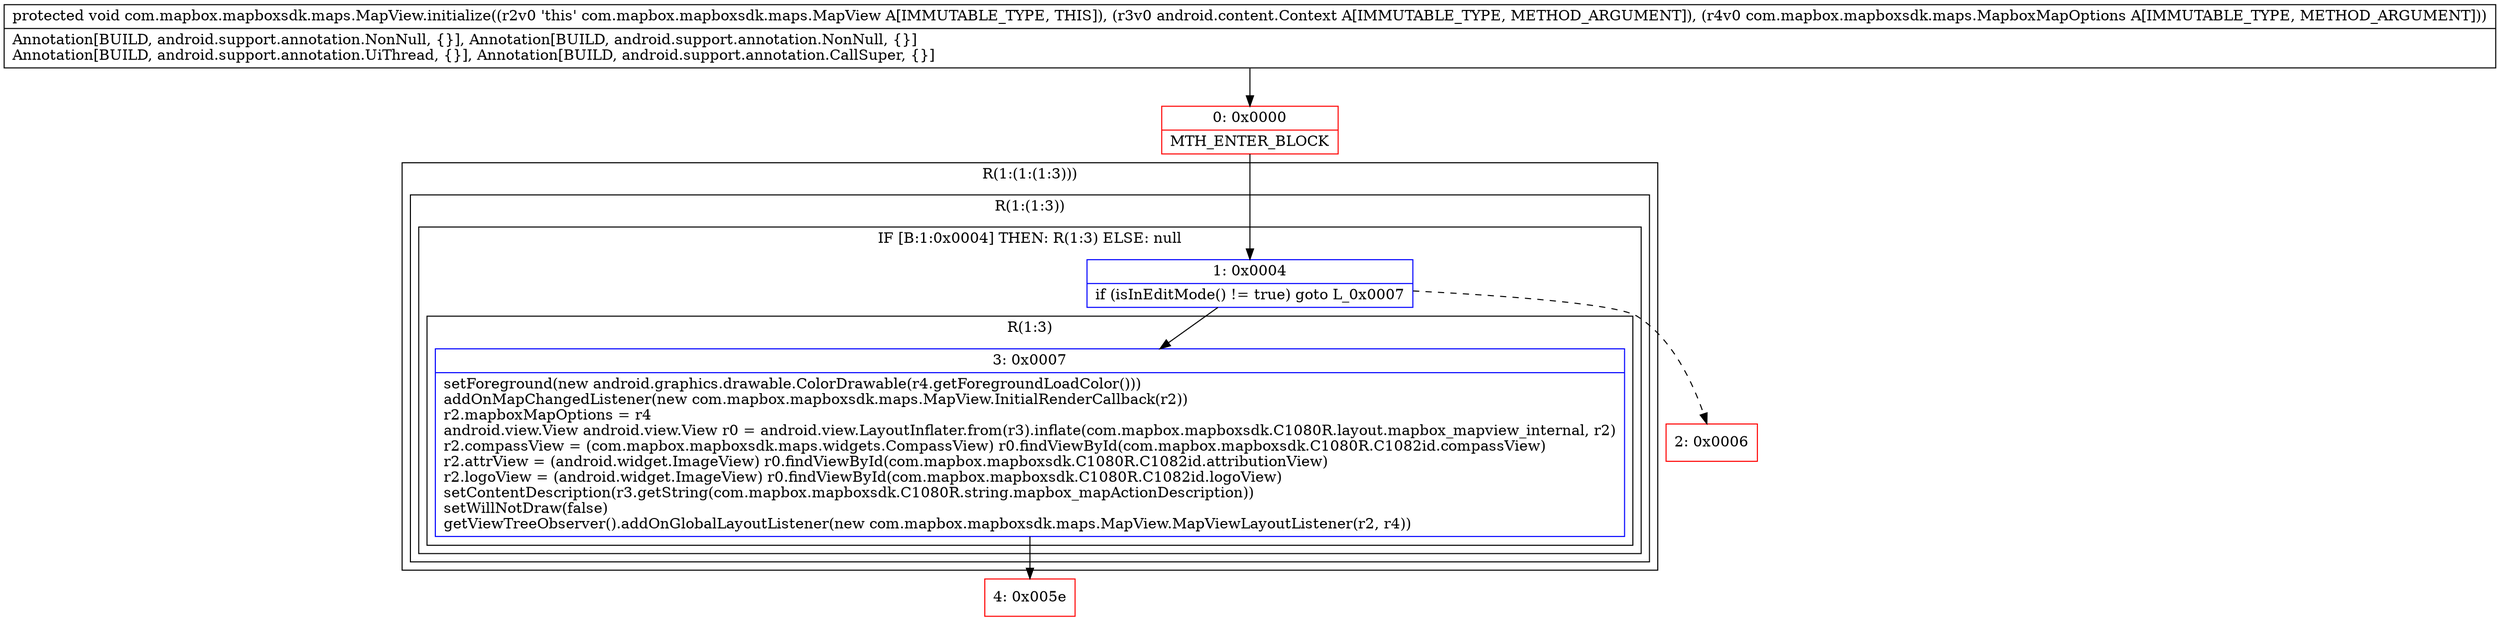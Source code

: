 digraph "CFG forcom.mapbox.mapboxsdk.maps.MapView.initialize(Landroid\/content\/Context;Lcom\/mapbox\/mapboxsdk\/maps\/MapboxMapOptions;)V" {
subgraph cluster_Region_1220324301 {
label = "R(1:(1:(1:3)))";
node [shape=record,color=blue];
subgraph cluster_Region_2050697879 {
label = "R(1:(1:3))";
node [shape=record,color=blue];
subgraph cluster_IfRegion_452511820 {
label = "IF [B:1:0x0004] THEN: R(1:3) ELSE: null";
node [shape=record,color=blue];
Node_1 [shape=record,label="{1\:\ 0x0004|if (isInEditMode() != true) goto L_0x0007\l}"];
subgraph cluster_Region_1476843931 {
label = "R(1:3)";
node [shape=record,color=blue];
Node_3 [shape=record,label="{3\:\ 0x0007|setForeground(new android.graphics.drawable.ColorDrawable(r4.getForegroundLoadColor()))\laddOnMapChangedListener(new com.mapbox.mapboxsdk.maps.MapView.InitialRenderCallback(r2))\lr2.mapboxMapOptions = r4\landroid.view.View android.view.View r0 = android.view.LayoutInflater.from(r3).inflate(com.mapbox.mapboxsdk.C1080R.layout.mapbox_mapview_internal, r2)\lr2.compassView = (com.mapbox.mapboxsdk.maps.widgets.CompassView) r0.findViewById(com.mapbox.mapboxsdk.C1080R.C1082id.compassView)\lr2.attrView = (android.widget.ImageView) r0.findViewById(com.mapbox.mapboxsdk.C1080R.C1082id.attributionView)\lr2.logoView = (android.widget.ImageView) r0.findViewById(com.mapbox.mapboxsdk.C1080R.C1082id.logoView)\lsetContentDescription(r3.getString(com.mapbox.mapboxsdk.C1080R.string.mapbox_mapActionDescription))\lsetWillNotDraw(false)\lgetViewTreeObserver().addOnGlobalLayoutListener(new com.mapbox.mapboxsdk.maps.MapView.MapViewLayoutListener(r2, r4))\l}"];
}
}
}
}
Node_0 [shape=record,color=red,label="{0\:\ 0x0000|MTH_ENTER_BLOCK\l}"];
Node_2 [shape=record,color=red,label="{2\:\ 0x0006}"];
Node_4 [shape=record,color=red,label="{4\:\ 0x005e}"];
MethodNode[shape=record,label="{protected void com.mapbox.mapboxsdk.maps.MapView.initialize((r2v0 'this' com.mapbox.mapboxsdk.maps.MapView A[IMMUTABLE_TYPE, THIS]), (r3v0 android.content.Context A[IMMUTABLE_TYPE, METHOD_ARGUMENT]), (r4v0 com.mapbox.mapboxsdk.maps.MapboxMapOptions A[IMMUTABLE_TYPE, METHOD_ARGUMENT]))  | Annotation[BUILD, android.support.annotation.NonNull, \{\}], Annotation[BUILD, android.support.annotation.NonNull, \{\}]\lAnnotation[BUILD, android.support.annotation.UiThread, \{\}], Annotation[BUILD, android.support.annotation.CallSuper, \{\}]\l}"];
MethodNode -> Node_0;
Node_1 -> Node_2[style=dashed];
Node_1 -> Node_3;
Node_3 -> Node_4;
Node_0 -> Node_1;
}

